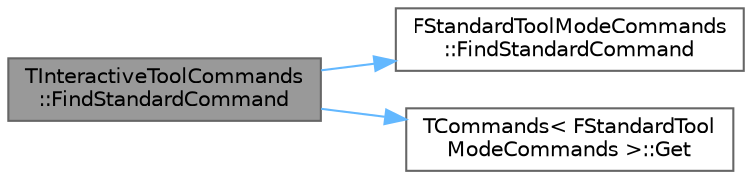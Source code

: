 digraph "TInteractiveToolCommands::FindStandardCommand"
{
 // INTERACTIVE_SVG=YES
 // LATEX_PDF_SIZE
  bgcolor="transparent";
  edge [fontname=Helvetica,fontsize=10,labelfontname=Helvetica,labelfontsize=10];
  node [fontname=Helvetica,fontsize=10,shape=box,height=0.2,width=0.4];
  rankdir="LR";
  Node1 [id="Node000001",label="TInteractiveToolCommands\l::FindStandardCommand",height=0.2,width=0.4,color="gray40", fillcolor="grey60", style="filled", fontcolor="black",tooltip="Query FStandardToolModeCommands to find an existing command/hotkey for this standard tool action."];
  Node1 -> Node2 [id="edge1_Node000001_Node000002",color="steelblue1",style="solid",tooltip=" "];
  Node2 [id="Node000002",label="FStandardToolModeCommands\l::FindStandardCommand",height=0.2,width=0.4,color="grey40", fillcolor="white", style="filled",URL="$dc/d9a/classFStandardToolModeCommands.html#ab96c3222c6e8bed5bd6cf18b4232b348",tooltip="Look up the UICommandInfo for a standard command."];
  Node1 -> Node3 [id="edge2_Node000001_Node000003",color="steelblue1",style="solid",tooltip=" "];
  Node3 [id="Node000003",label="TCommands\< FStandardTool\lModeCommands \>::Get",height=0.2,width=0.4,color="grey40", fillcolor="white", style="filled",URL="$de/d91/classTCommands.html#a6e36da1345ec6d6dd4cc4ef1e5387270",tooltip=" "];
}
